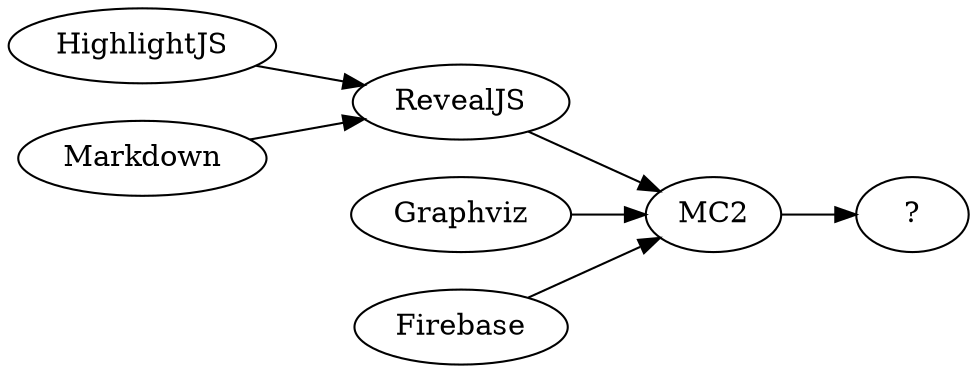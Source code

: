digraph {
  rankdir=LR
  HighlightJS -> RevealJS
  Markdown -> RevealJS
  RevealJS -> MC2
  Graphviz -> MC2
  Firebase -> MC2
  MC2 -> next
  next [label="?"]
}
